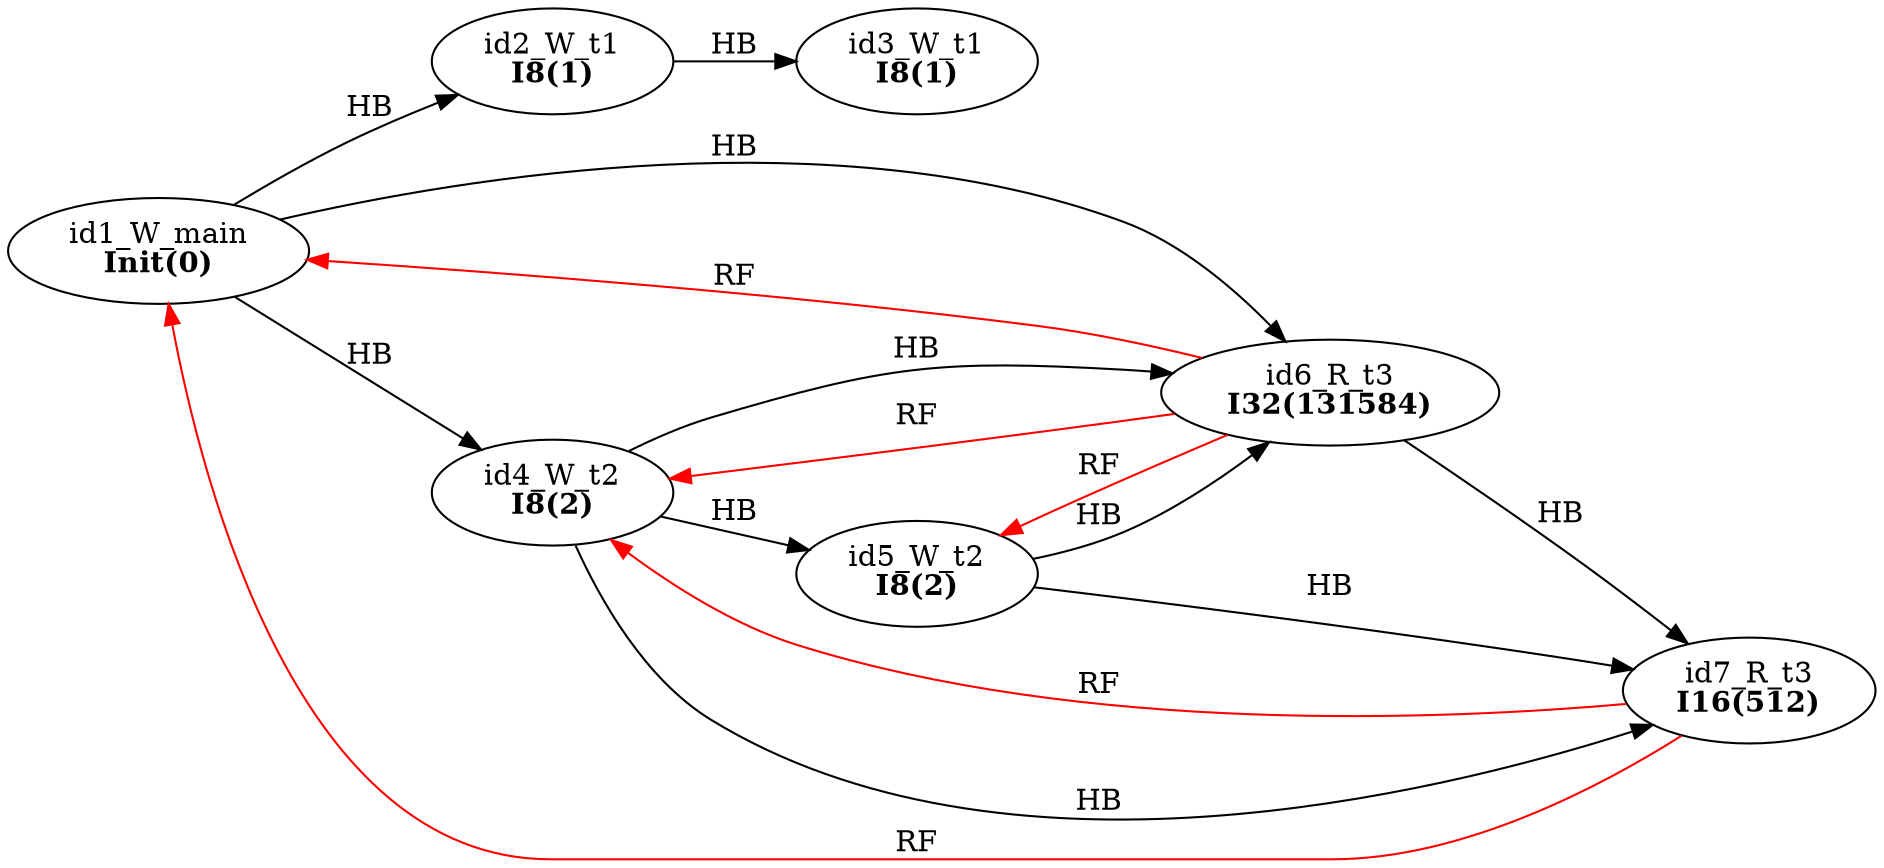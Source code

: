 digraph memory_model {
rankdir=LR;
splines=true; esep=0.5;
id2_W_t1 -> id3_W_t1 [label = "HB", color="black"];
id4_W_t2 -> id5_W_t2 [label = "HB", color="black"];
id6_R_t3 -> id7_R_t3 [label = "HB", color="black"];
id1_W_main -> id2_W_t1 [label = "HB", color="black"];
id1_W_main -> id4_W_t2 [label = "HB", color="black"];
id1_W_main -> id6_R_t3 [label = "HB", color="black"];
id4_W_t2 -> id6_R_t3 [label = "HB", color="black"];
id4_W_t2 -> id7_R_t3 [label = "HB", color="black"];
id5_W_t2 -> id6_R_t3 [label = "HB", color="black"];
id5_W_t2 -> id7_R_t3 [label = "HB", color="black"];
id6_R_t3 -> id1_W_main [label = "RF", color="red"];
id6_R_t3 -> id4_W_t2 [label = "RF", color="red"];
id6_R_t3 -> id5_W_t2 [label = "RF", color="red"];
id7_R_t3 -> id1_W_main [label = "RF", color="red"];
id7_R_t3 -> id4_W_t2 [label = "RF", color="red"];
id1_W_main [label=<id1_W_main<br/><B>Init(0)</B>>, pos="5.0,4!"]
id2_W_t1 [label=<id2_W_t1<br/><B>I8(1)</B>>, pos="0,2!"]
id3_W_t1 [label=<id3_W_t1<br/><B>I8(1)</B>>, pos="0,0!"]
id4_W_t2 [label=<id4_W_t2<br/><B>I8(2)</B>>, pos="5,2!"]
id5_W_t2 [label=<id5_W_t2<br/><B>I8(2)</B>>, pos="5,0!"]
id6_R_t3 [label=<id6_R_t3<br/><B>I32(131584)</B>>, pos="10,2!"]
id7_R_t3 [label=<id7_R_t3<br/><B>I16(512)</B>>, pos="10,0!"]
}